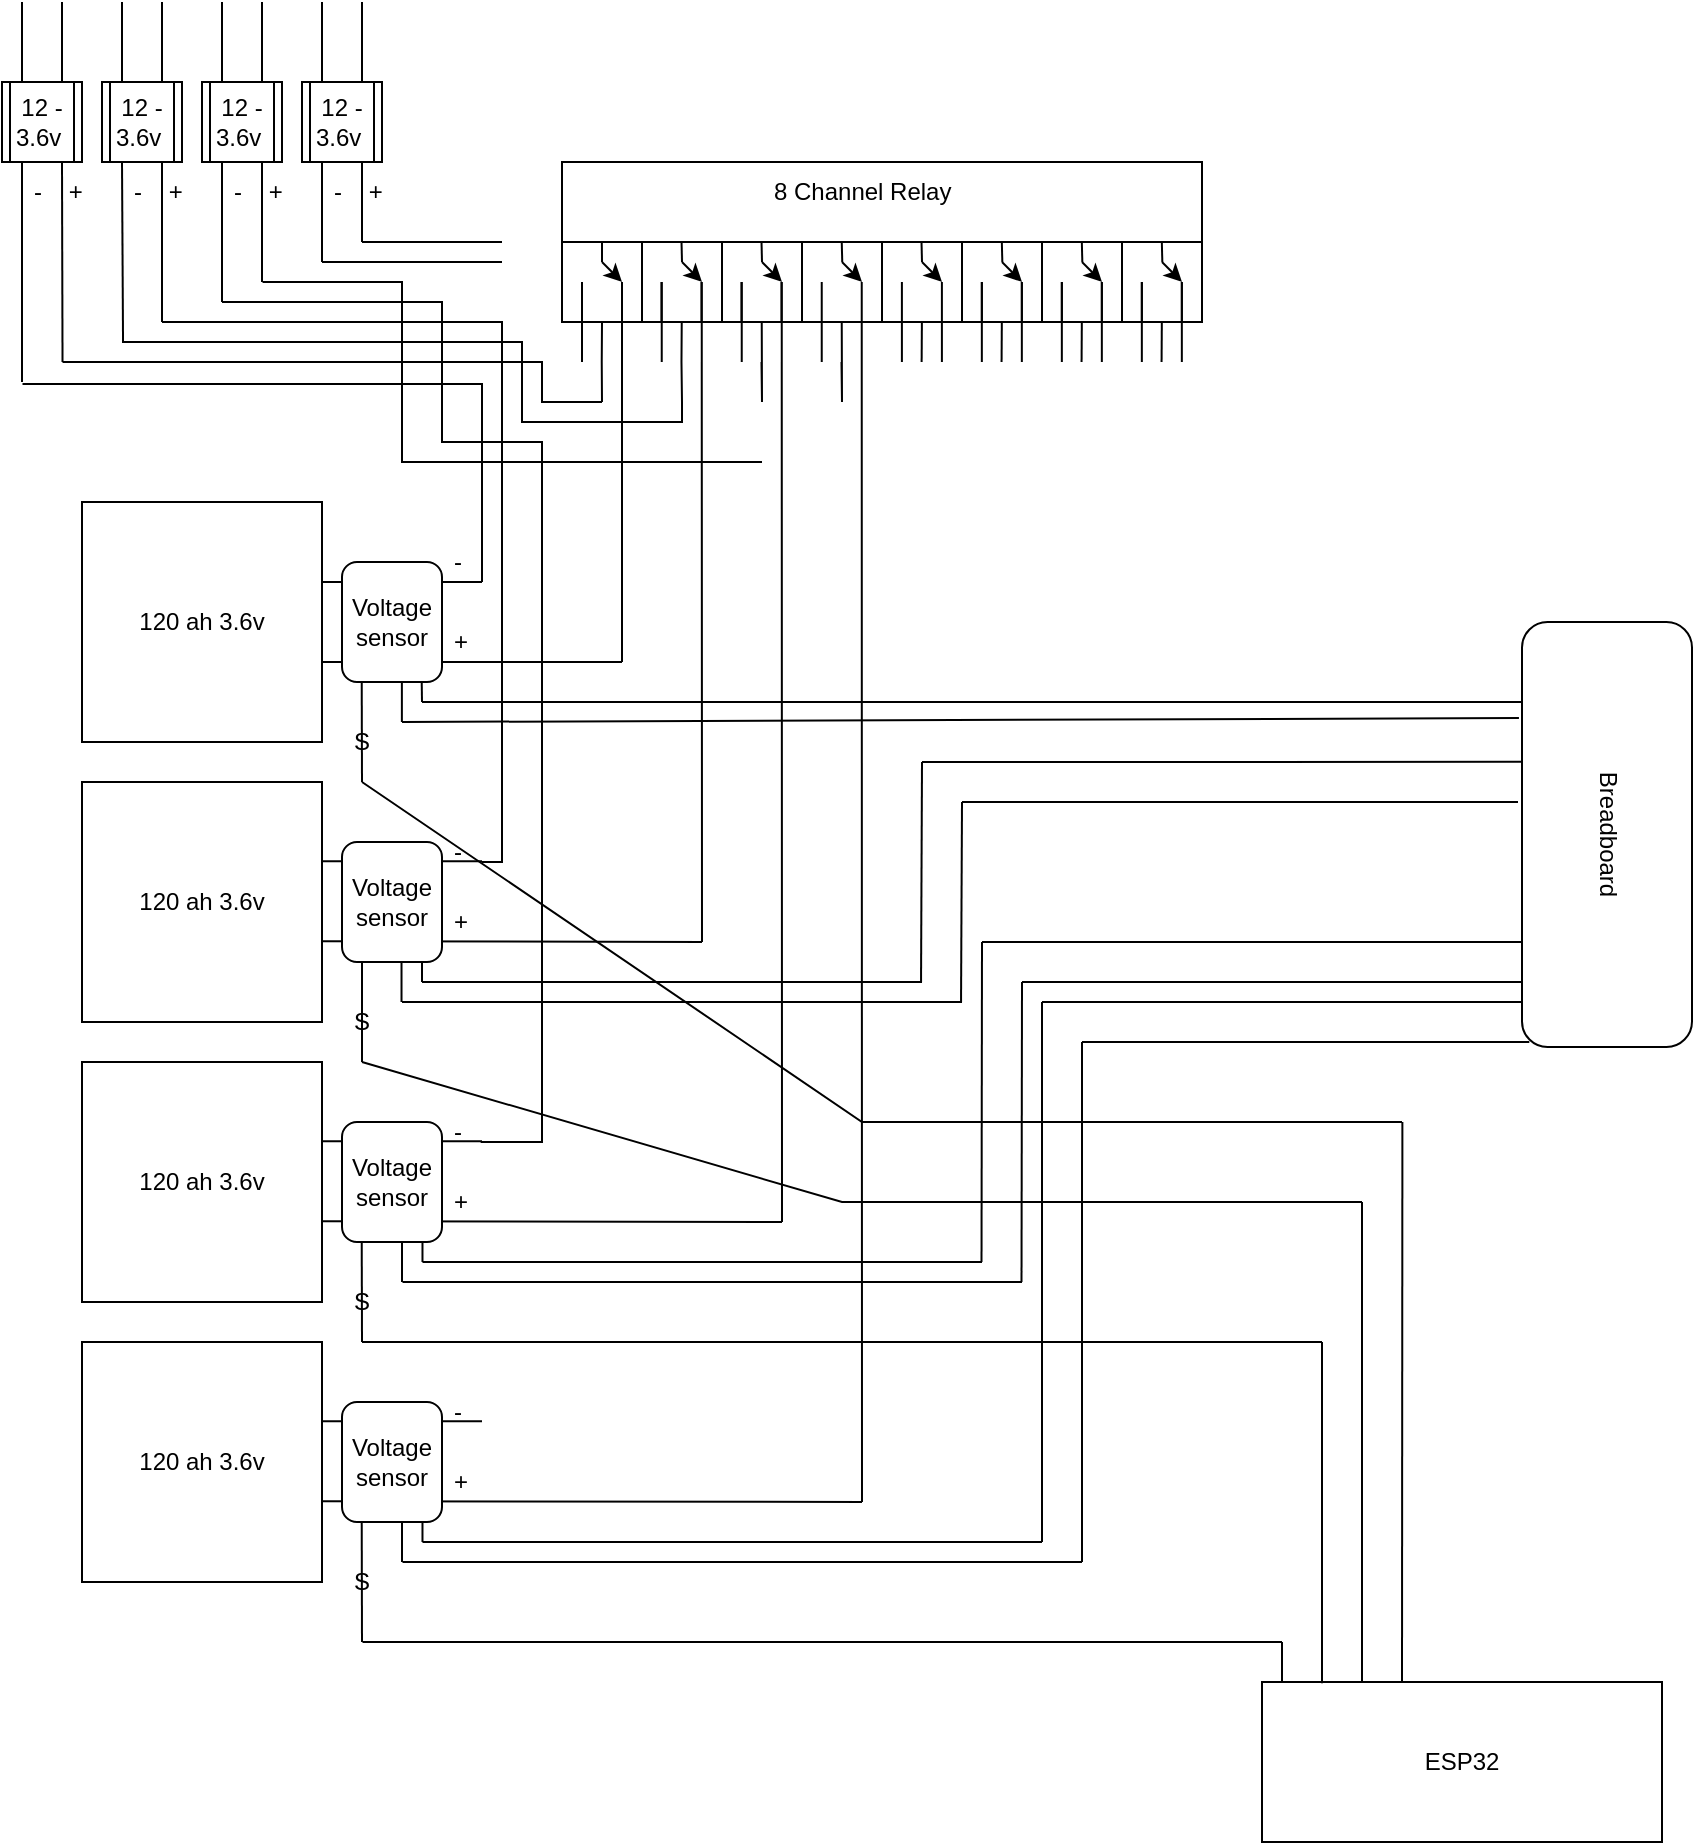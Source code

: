 <mxfile version="26.2.12">
  <diagram name="Page-1" id="0UagPBm0AB_Oe1wprv94">
    <mxGraphModel dx="794" dy="421" grid="1" gridSize="10" guides="1" tooltips="1" connect="1" arrows="1" fold="1" page="1" pageScale="1" pageWidth="850" pageHeight="1100" math="0" shadow="0">
      <root>
        <mxCell id="0" />
        <mxCell id="1" parent="0" />
        <mxCell id="fYMTjXbIgP_A3_QSXZH9-1" value="120 ah 3.6v" style="whiteSpace=wrap;html=1;aspect=fixed;" parent="1" vertex="1">
          <mxGeometry x="40" y="250" width="120" height="120" as="geometry" />
        </mxCell>
        <mxCell id="fYMTjXbIgP_A3_QSXZH9-2" value="120 ah 3.6v" style="whiteSpace=wrap;html=1;aspect=fixed;" parent="1" vertex="1">
          <mxGeometry x="40" y="390" width="120" height="120" as="geometry" />
        </mxCell>
        <mxCell id="fYMTjXbIgP_A3_QSXZH9-3" value="120 ah 3.6v" style="whiteSpace=wrap;html=1;aspect=fixed;" parent="1" vertex="1">
          <mxGeometry x="40" y="530" width="120" height="120" as="geometry" />
        </mxCell>
        <mxCell id="fYMTjXbIgP_A3_QSXZH9-4" value="120 ah 3.6v" style="whiteSpace=wrap;html=1;aspect=fixed;" parent="1" vertex="1">
          <mxGeometry x="40" y="670" width="120" height="120" as="geometry" />
        </mxCell>
        <mxCell id="fYMTjXbIgP_A3_QSXZH9-5" value="" style="endArrow=none;html=1;rounded=0;exitX=1;exitY=0.25;exitDx=0;exitDy=0;" parent="1" edge="1">
          <mxGeometry width="50" height="50" relative="1" as="geometry">
            <mxPoint x="160" y="290.0" as="sourcePoint" />
            <mxPoint x="240" y="290" as="targetPoint" />
          </mxGeometry>
        </mxCell>
        <mxCell id="fYMTjXbIgP_A3_QSXZH9-6" value="" style="endArrow=none;html=1;rounded=0;exitX=1;exitY=0.25;exitDx=0;exitDy=0;" parent="1" edge="1">
          <mxGeometry width="50" height="50" relative="1" as="geometry">
            <mxPoint x="160" y="330" as="sourcePoint" />
            <mxPoint x="310" y="330" as="targetPoint" />
          </mxGeometry>
        </mxCell>
        <mxCell id="fYMTjXbIgP_A3_QSXZH9-7" value="" style="endArrow=none;html=1;rounded=0;exitX=1;exitY=0.25;exitDx=0;exitDy=0;" parent="1" edge="1">
          <mxGeometry width="50" height="50" relative="1" as="geometry">
            <mxPoint x="160" y="429.58" as="sourcePoint" />
            <mxPoint x="240" y="429.58" as="targetPoint" />
          </mxGeometry>
        </mxCell>
        <mxCell id="fYMTjXbIgP_A3_QSXZH9-8" value="" style="endArrow=none;html=1;rounded=0;exitX=1;exitY=0.25;exitDx=0;exitDy=0;" parent="1" edge="1">
          <mxGeometry width="50" height="50" relative="1" as="geometry">
            <mxPoint x="160" y="469.58" as="sourcePoint" />
            <mxPoint x="350" y="470" as="targetPoint" />
          </mxGeometry>
        </mxCell>
        <mxCell id="fYMTjXbIgP_A3_QSXZH9-9" value="" style="endArrow=none;html=1;rounded=0;exitX=1;exitY=0.25;exitDx=0;exitDy=0;" parent="1" edge="1">
          <mxGeometry width="50" height="50" relative="1" as="geometry">
            <mxPoint x="160" y="569.58" as="sourcePoint" />
            <mxPoint x="240" y="569.58" as="targetPoint" />
          </mxGeometry>
        </mxCell>
        <mxCell id="fYMTjXbIgP_A3_QSXZH9-10" value="" style="endArrow=none;html=1;rounded=0;exitX=1;exitY=0.25;exitDx=0;exitDy=0;" parent="1" edge="1">
          <mxGeometry width="50" height="50" relative="1" as="geometry">
            <mxPoint x="160" y="609.58" as="sourcePoint" />
            <mxPoint x="390" y="610" as="targetPoint" />
          </mxGeometry>
        </mxCell>
        <mxCell id="fYMTjXbIgP_A3_QSXZH9-11" value="" style="endArrow=none;html=1;rounded=0;exitX=1;exitY=0.25;exitDx=0;exitDy=0;" parent="1" edge="1">
          <mxGeometry width="50" height="50" relative="1" as="geometry">
            <mxPoint x="160" y="709.58" as="sourcePoint" />
            <mxPoint x="240" y="709.58" as="targetPoint" />
          </mxGeometry>
        </mxCell>
        <mxCell id="fYMTjXbIgP_A3_QSXZH9-12" value="" style="endArrow=none;html=1;rounded=0;exitX=1;exitY=0.25;exitDx=0;exitDy=0;" parent="1" edge="1">
          <mxGeometry width="50" height="50" relative="1" as="geometry">
            <mxPoint x="160" y="749.58" as="sourcePoint" />
            <mxPoint x="430" y="750" as="targetPoint" />
          </mxGeometry>
        </mxCell>
        <mxCell id="fYMTjXbIgP_A3_QSXZH9-14" value="Voltage sensor" style="rounded=1;whiteSpace=wrap;html=1;" parent="1" vertex="1">
          <mxGeometry x="170" y="280" width="50" height="60" as="geometry" />
        </mxCell>
        <mxCell id="fYMTjXbIgP_A3_QSXZH9-15" value="Voltage sensor" style="rounded=1;whiteSpace=wrap;html=1;" parent="1" vertex="1">
          <mxGeometry x="170" y="420" width="50" height="60" as="geometry" />
        </mxCell>
        <mxCell id="fYMTjXbIgP_A3_QSXZH9-16" value="Voltage sensor" style="rounded=1;whiteSpace=wrap;html=1;" parent="1" vertex="1">
          <mxGeometry x="170" y="560" width="50" height="60" as="geometry" />
        </mxCell>
        <mxCell id="fYMTjXbIgP_A3_QSXZH9-17" value="Voltage sensor" style="rounded=1;whiteSpace=wrap;html=1;" parent="1" vertex="1">
          <mxGeometry x="170" y="700" width="50" height="60" as="geometry" />
        </mxCell>
        <mxCell id="fYMTjXbIgP_A3_QSXZH9-18" value="" style="rounded=0;whiteSpace=wrap;html=1;" parent="1" vertex="1">
          <mxGeometry x="280" y="80" width="320" height="80" as="geometry" />
        </mxCell>
        <mxCell id="fYMTjXbIgP_A3_QSXZH9-19" value="" style="whiteSpace=wrap;html=1;aspect=fixed;" parent="1" vertex="1">
          <mxGeometry x="280" y="120" width="40" height="40" as="geometry" />
        </mxCell>
        <mxCell id="fYMTjXbIgP_A3_QSXZH9-20" value="" style="whiteSpace=wrap;html=1;aspect=fixed;" parent="1" vertex="1">
          <mxGeometry x="320" y="120" width="40" height="40" as="geometry" />
        </mxCell>
        <mxCell id="fYMTjXbIgP_A3_QSXZH9-21" value="" style="whiteSpace=wrap;html=1;aspect=fixed;" parent="1" vertex="1">
          <mxGeometry x="360" y="120" width="40" height="40" as="geometry" />
        </mxCell>
        <mxCell id="fYMTjXbIgP_A3_QSXZH9-22" value="" style="whiteSpace=wrap;html=1;aspect=fixed;" parent="1" vertex="1">
          <mxGeometry x="400" y="120" width="40" height="40" as="geometry" />
        </mxCell>
        <mxCell id="fYMTjXbIgP_A3_QSXZH9-24" value="" style="whiteSpace=wrap;html=1;aspect=fixed;" parent="1" vertex="1">
          <mxGeometry x="440" y="120" width="40" height="40" as="geometry" />
        </mxCell>
        <mxCell id="fYMTjXbIgP_A3_QSXZH9-25" value="" style="whiteSpace=wrap;html=1;aspect=fixed;" parent="1" vertex="1">
          <mxGeometry x="480" y="120" width="40" height="40" as="geometry" />
        </mxCell>
        <mxCell id="fYMTjXbIgP_A3_QSXZH9-26" value="" style="whiteSpace=wrap;html=1;aspect=fixed;" parent="1" vertex="1">
          <mxGeometry x="520" y="120" width="40" height="40" as="geometry" />
        </mxCell>
        <mxCell id="fYMTjXbIgP_A3_QSXZH9-27" value="" style="whiteSpace=wrap;html=1;aspect=fixed;" parent="1" vertex="1">
          <mxGeometry x="560" y="120" width="40" height="40" as="geometry" />
        </mxCell>
        <mxCell id="fYMTjXbIgP_A3_QSXZH9-29" value="" style="endArrow=none;html=1;rounded=0;exitX=0.5;exitY=0;exitDx=0;exitDy=0;" parent="1" source="fYMTjXbIgP_A3_QSXZH9-19" edge="1">
          <mxGeometry width="50" height="50" relative="1" as="geometry">
            <mxPoint x="410" y="220" as="sourcePoint" />
            <mxPoint x="300" y="130" as="targetPoint" />
          </mxGeometry>
        </mxCell>
        <mxCell id="fYMTjXbIgP_A3_QSXZH9-30" value="" style="endArrow=none;html=1;rounded=0;exitX=0.75;exitY=1;exitDx=0;exitDy=0;" parent="1" edge="1">
          <mxGeometry width="50" height="50" relative="1" as="geometry">
            <mxPoint x="310" y="140" as="sourcePoint" />
            <mxPoint x="310" y="180" as="targetPoint" />
            <Array as="points">
              <mxPoint x="310" y="330" />
            </Array>
          </mxGeometry>
        </mxCell>
        <mxCell id="fYMTjXbIgP_A3_QSXZH9-31" value="" style="endArrow=none;html=1;rounded=0;exitX=0.25;exitY=1;exitDx=0;exitDy=0;" parent="1" edge="1">
          <mxGeometry width="50" height="50" relative="1" as="geometry">
            <mxPoint x="290" y="140" as="sourcePoint" />
            <mxPoint x="290" y="170" as="targetPoint" />
            <Array as="points">
              <mxPoint x="290" y="170" />
              <mxPoint x="290" y="180" />
            </Array>
          </mxGeometry>
        </mxCell>
        <mxCell id="fYMTjXbIgP_A3_QSXZH9-42" value="" style="endArrow=none;html=1;rounded=0;exitX=0.5;exitY=0;exitDx=0;exitDy=0;" parent="1" edge="1">
          <mxGeometry width="50" height="50" relative="1" as="geometry">
            <mxPoint x="339.76" y="120" as="sourcePoint" />
            <mxPoint x="340" y="130" as="targetPoint" />
          </mxGeometry>
        </mxCell>
        <mxCell id="fYMTjXbIgP_A3_QSXZH9-43" value="" style="endArrow=none;html=1;rounded=0;exitX=0.5;exitY=0;exitDx=0;exitDy=0;" parent="1" edge="1">
          <mxGeometry width="50" height="50" relative="1" as="geometry">
            <mxPoint x="349.76" y="140" as="sourcePoint" />
            <mxPoint x="349.76" y="160" as="targetPoint" />
            <Array as="points">
              <mxPoint x="349.76" y="160" />
            </Array>
          </mxGeometry>
        </mxCell>
        <mxCell id="fYMTjXbIgP_A3_QSXZH9-44" value="" style="endArrow=none;html=1;rounded=0;exitX=0.5;exitY=0;exitDx=0;exitDy=0;" parent="1" edge="1">
          <mxGeometry width="50" height="50" relative="1" as="geometry">
            <mxPoint x="329.76" y="140" as="sourcePoint" />
            <mxPoint x="329.76" y="160" as="targetPoint" />
            <Array as="points">
              <mxPoint x="329.76" y="160" />
            </Array>
          </mxGeometry>
        </mxCell>
        <mxCell id="fYMTjXbIgP_A3_QSXZH9-45" value="" style="endArrow=none;html=1;rounded=0;exitX=0.5;exitY=0;exitDx=0;exitDy=0;" parent="1" edge="1">
          <mxGeometry width="50" height="50" relative="1" as="geometry">
            <mxPoint x="379.76" y="120" as="sourcePoint" />
            <mxPoint x="380" y="130" as="targetPoint" />
          </mxGeometry>
        </mxCell>
        <mxCell id="fYMTjXbIgP_A3_QSXZH9-46" value="" style="endArrow=none;html=1;rounded=0;exitX=0.5;exitY=0;exitDx=0;exitDy=0;" parent="1" edge="1">
          <mxGeometry width="50" height="50" relative="1" as="geometry">
            <mxPoint x="389.76" y="140" as="sourcePoint" />
            <mxPoint x="389.76" y="160" as="targetPoint" />
            <Array as="points">
              <mxPoint x="389.76" y="160" />
            </Array>
          </mxGeometry>
        </mxCell>
        <mxCell id="fYMTjXbIgP_A3_QSXZH9-47" value="" style="endArrow=none;html=1;rounded=0;exitX=0.5;exitY=0;exitDx=0;exitDy=0;" parent="1" edge="1">
          <mxGeometry width="50" height="50" relative="1" as="geometry">
            <mxPoint x="369.76" y="140" as="sourcePoint" />
            <mxPoint x="369.76" y="160" as="targetPoint" />
            <Array as="points">
              <mxPoint x="369.76" y="160" />
            </Array>
          </mxGeometry>
        </mxCell>
        <mxCell id="fYMTjXbIgP_A3_QSXZH9-48" value="" style="endArrow=none;html=1;rounded=0;exitX=0.5;exitY=0;exitDx=0;exitDy=0;" parent="1" edge="1">
          <mxGeometry width="50" height="50" relative="1" as="geometry">
            <mxPoint x="419.88" y="120" as="sourcePoint" />
            <mxPoint x="420.12" y="130" as="targetPoint" />
          </mxGeometry>
        </mxCell>
        <mxCell id="fYMTjXbIgP_A3_QSXZH9-51" value="" style="endArrow=none;html=1;rounded=0;exitX=0.5;exitY=0;exitDx=0;exitDy=0;" parent="1" edge="1">
          <mxGeometry width="50" height="50" relative="1" as="geometry">
            <mxPoint x="459.76" y="120" as="sourcePoint" />
            <mxPoint x="460" y="130" as="targetPoint" />
          </mxGeometry>
        </mxCell>
        <mxCell id="fYMTjXbIgP_A3_QSXZH9-54" value="" style="endArrow=none;html=1;rounded=0;exitX=0.5;exitY=0;exitDx=0;exitDy=0;" parent="1" edge="1">
          <mxGeometry width="50" height="50" relative="1" as="geometry">
            <mxPoint x="499.92" y="120" as="sourcePoint" />
            <mxPoint x="500.16" y="130" as="targetPoint" />
          </mxGeometry>
        </mxCell>
        <mxCell id="fYMTjXbIgP_A3_QSXZH9-55" value="" style="endArrow=none;html=1;rounded=0;exitX=0.5;exitY=0;exitDx=0;exitDy=0;" parent="1" edge="1">
          <mxGeometry width="50" height="50" relative="1" as="geometry">
            <mxPoint x="509.92" y="140" as="sourcePoint" />
            <mxPoint x="509.92" y="160" as="targetPoint" />
            <Array as="points">
              <mxPoint x="509.92" y="160" />
            </Array>
          </mxGeometry>
        </mxCell>
        <mxCell id="fYMTjXbIgP_A3_QSXZH9-56" value="" style="endArrow=none;html=1;rounded=0;exitX=0.5;exitY=0;exitDx=0;exitDy=0;" parent="1" edge="1">
          <mxGeometry width="50" height="50" relative="1" as="geometry">
            <mxPoint x="489.92" y="140" as="sourcePoint" />
            <mxPoint x="489.92" y="160" as="targetPoint" />
            <Array as="points">
              <mxPoint x="489.92" y="160" />
            </Array>
          </mxGeometry>
        </mxCell>
        <mxCell id="fYMTjXbIgP_A3_QSXZH9-57" value="" style="endArrow=none;html=1;rounded=0;exitX=0.5;exitY=0;exitDx=0;exitDy=0;" parent="1" edge="1">
          <mxGeometry width="50" height="50" relative="1" as="geometry">
            <mxPoint x="539.92" y="120" as="sourcePoint" />
            <mxPoint x="540.16" y="130" as="targetPoint" />
          </mxGeometry>
        </mxCell>
        <mxCell id="fYMTjXbIgP_A3_QSXZH9-58" value="" style="endArrow=none;html=1;rounded=0;exitX=0.5;exitY=0;exitDx=0;exitDy=0;" parent="1" edge="1">
          <mxGeometry width="50" height="50" relative="1" as="geometry">
            <mxPoint x="549.92" y="140" as="sourcePoint" />
            <mxPoint x="549.92" y="160" as="targetPoint" />
            <Array as="points">
              <mxPoint x="549.92" y="160" />
            </Array>
          </mxGeometry>
        </mxCell>
        <mxCell id="fYMTjXbIgP_A3_QSXZH9-59" value="" style="endArrow=none;html=1;rounded=0;exitX=0.5;exitY=0;exitDx=0;exitDy=0;" parent="1" edge="1">
          <mxGeometry width="50" height="50" relative="1" as="geometry">
            <mxPoint x="529.92" y="140" as="sourcePoint" />
            <mxPoint x="529.92" y="160" as="targetPoint" />
            <Array as="points">
              <mxPoint x="529.92" y="160" />
            </Array>
          </mxGeometry>
        </mxCell>
        <mxCell id="fYMTjXbIgP_A3_QSXZH9-60" value="" style="endArrow=none;html=1;rounded=0;exitX=0.5;exitY=0;exitDx=0;exitDy=0;" parent="1" edge="1">
          <mxGeometry width="50" height="50" relative="1" as="geometry">
            <mxPoint x="579.92" y="120" as="sourcePoint" />
            <mxPoint x="580.16" y="130" as="targetPoint" />
          </mxGeometry>
        </mxCell>
        <mxCell id="fYMTjXbIgP_A3_QSXZH9-61" value="" style="endArrow=none;html=1;rounded=0;exitX=0.5;exitY=0;exitDx=0;exitDy=0;" parent="1" edge="1">
          <mxGeometry width="50" height="50" relative="1" as="geometry">
            <mxPoint x="589.92" y="140" as="sourcePoint" />
            <mxPoint x="589.92" y="160" as="targetPoint" />
            <Array as="points">
              <mxPoint x="589.92" y="160" />
            </Array>
          </mxGeometry>
        </mxCell>
        <mxCell id="fYMTjXbIgP_A3_QSXZH9-62" value="" style="endArrow=none;html=1;rounded=0;exitX=0.5;exitY=0;exitDx=0;exitDy=0;" parent="1" edge="1">
          <mxGeometry width="50" height="50" relative="1" as="geometry">
            <mxPoint x="569.92" y="140" as="sourcePoint" />
            <mxPoint x="569.92" y="160" as="targetPoint" />
            <Array as="points">
              <mxPoint x="569.92" y="160" />
            </Array>
          </mxGeometry>
        </mxCell>
        <mxCell id="fYMTjXbIgP_A3_QSXZH9-69" value="8 Channel Relay" style="text;strokeColor=none;fillColor=none;align=left;verticalAlign=middle;spacingLeft=4;spacingRight=4;overflow=hidden;points=[[0,0.5],[1,0.5]];portConstraint=eastwest;rotatable=0;whiteSpace=wrap;html=1;" parent="1" vertex="1">
          <mxGeometry x="380" y="80" width="110" height="30" as="geometry" />
        </mxCell>
        <mxCell id="fYMTjXbIgP_A3_QSXZH9-71" value="" style="endArrow=classic;html=1;rounded=0;" parent="1" edge="1">
          <mxGeometry width="50" height="50" relative="1" as="geometry">
            <mxPoint x="300" y="130" as="sourcePoint" />
            <mxPoint x="310" y="140" as="targetPoint" />
          </mxGeometry>
        </mxCell>
        <mxCell id="fYMTjXbIgP_A3_QSXZH9-72" value="" style="endArrow=classic;html=1;rounded=0;" parent="1" edge="1">
          <mxGeometry width="50" height="50" relative="1" as="geometry">
            <mxPoint x="340" y="130" as="sourcePoint" />
            <mxPoint x="350" y="140" as="targetPoint" />
          </mxGeometry>
        </mxCell>
        <mxCell id="fYMTjXbIgP_A3_QSXZH9-73" value="" style="endArrow=classic;html=1;rounded=0;" parent="1" edge="1">
          <mxGeometry width="50" height="50" relative="1" as="geometry">
            <mxPoint x="380" y="130" as="sourcePoint" />
            <mxPoint x="390" y="140" as="targetPoint" />
          </mxGeometry>
        </mxCell>
        <mxCell id="fYMTjXbIgP_A3_QSXZH9-74" value="" style="endArrow=classic;html=1;rounded=0;" parent="1" edge="1">
          <mxGeometry width="50" height="50" relative="1" as="geometry">
            <mxPoint x="420" y="130" as="sourcePoint" />
            <mxPoint x="430" y="140" as="targetPoint" />
          </mxGeometry>
        </mxCell>
        <mxCell id="fYMTjXbIgP_A3_QSXZH9-75" value="" style="endArrow=classic;html=1;rounded=0;" parent="1" edge="1">
          <mxGeometry width="50" height="50" relative="1" as="geometry">
            <mxPoint x="460" y="130" as="sourcePoint" />
            <mxPoint x="470" y="140" as="targetPoint" />
          </mxGeometry>
        </mxCell>
        <mxCell id="fYMTjXbIgP_A3_QSXZH9-76" value="" style="endArrow=classic;html=1;rounded=0;" parent="1" edge="1">
          <mxGeometry width="50" height="50" relative="1" as="geometry">
            <mxPoint x="500" y="130" as="sourcePoint" />
            <mxPoint x="510" y="140" as="targetPoint" />
          </mxGeometry>
        </mxCell>
        <mxCell id="fYMTjXbIgP_A3_QSXZH9-77" value="" style="endArrow=classic;html=1;rounded=0;" parent="1" edge="1">
          <mxGeometry width="50" height="50" relative="1" as="geometry">
            <mxPoint x="540" y="130" as="sourcePoint" />
            <mxPoint x="550" y="140" as="targetPoint" />
          </mxGeometry>
        </mxCell>
        <mxCell id="fYMTjXbIgP_A3_QSXZH9-78" value="" style="endArrow=classic;html=1;rounded=0;" parent="1" edge="1">
          <mxGeometry width="50" height="50" relative="1" as="geometry">
            <mxPoint x="580" y="130" as="sourcePoint" />
            <mxPoint x="590" y="140" as="targetPoint" />
          </mxGeometry>
        </mxCell>
        <mxCell id="fYMTjXbIgP_A3_QSXZH9-81" value="ESP32" style="rounded=0;whiteSpace=wrap;html=1;" parent="1" vertex="1">
          <mxGeometry x="630" y="840" width="200" height="80" as="geometry" />
        </mxCell>
        <mxCell id="fYMTjXbIgP_A3_QSXZH9-88" value="" style="endArrow=none;html=1;rounded=0;exitX=0.2;exitY=1;exitDx=0;exitDy=0;exitPerimeter=0;" parent="1" source="fYMTjXbIgP_A3_QSXZH9-15" edge="1">
          <mxGeometry width="50" height="50" relative="1" as="geometry">
            <mxPoint x="160" y="500.0" as="sourcePoint" />
            <mxPoint x="180" y="530" as="targetPoint" />
          </mxGeometry>
        </mxCell>
        <mxCell id="fYMTjXbIgP_A3_QSXZH9-89" value="" style="endArrow=none;html=1;rounded=0;exitX=0.2;exitY=1;exitDx=0;exitDy=0;exitPerimeter=0;" parent="1" edge="1">
          <mxGeometry width="50" height="50" relative="1" as="geometry">
            <mxPoint x="199.76" y="480" as="sourcePoint" />
            <mxPoint x="199.76" y="500" as="targetPoint" />
          </mxGeometry>
        </mxCell>
        <mxCell id="fYMTjXbIgP_A3_QSXZH9-90" value="" style="endArrow=none;html=1;rounded=0;" parent="1" edge="1">
          <mxGeometry width="50" height="50" relative="1" as="geometry">
            <mxPoint x="210" y="480" as="sourcePoint" />
            <mxPoint x="210" y="490" as="targetPoint" />
          </mxGeometry>
        </mxCell>
        <mxCell id="fYMTjXbIgP_A3_QSXZH9-91" value="" style="endArrow=none;html=1;rounded=0;exitX=0.2;exitY=1;exitDx=0;exitDy=0;exitPerimeter=0;" parent="1" edge="1">
          <mxGeometry width="50" height="50" relative="1" as="geometry">
            <mxPoint x="179.86" y="340" as="sourcePoint" />
            <mxPoint x="180" y="390" as="targetPoint" />
          </mxGeometry>
        </mxCell>
        <mxCell id="fYMTjXbIgP_A3_QSXZH9-92" value="" style="endArrow=none;html=1;rounded=0;exitX=0.2;exitY=1;exitDx=0;exitDy=0;exitPerimeter=0;" parent="1" edge="1">
          <mxGeometry width="50" height="50" relative="1" as="geometry">
            <mxPoint x="199.94" y="340" as="sourcePoint" />
            <mxPoint x="199.94" y="360" as="targetPoint" />
          </mxGeometry>
        </mxCell>
        <mxCell id="fYMTjXbIgP_A3_QSXZH9-93" value="" style="endArrow=none;html=1;rounded=0;" parent="1" edge="1">
          <mxGeometry width="50" height="50" relative="1" as="geometry">
            <mxPoint x="209.86" y="340" as="sourcePoint" />
            <mxPoint x="210" y="350" as="targetPoint" />
          </mxGeometry>
        </mxCell>
        <mxCell id="fYMTjXbIgP_A3_QSXZH9-94" value="" style="endArrow=none;html=1;rounded=0;exitX=0.2;exitY=1;exitDx=0;exitDy=0;exitPerimeter=0;" parent="1" edge="1">
          <mxGeometry width="50" height="50" relative="1" as="geometry">
            <mxPoint x="179.86" y="620" as="sourcePoint" />
            <mxPoint x="180" y="670" as="targetPoint" />
          </mxGeometry>
        </mxCell>
        <mxCell id="fYMTjXbIgP_A3_QSXZH9-97" value="" style="endArrow=none;html=1;rounded=0;exitX=0.2;exitY=1;exitDx=0;exitDy=0;exitPerimeter=0;" parent="1" edge="1">
          <mxGeometry width="50" height="50" relative="1" as="geometry">
            <mxPoint x="179.86" y="760" as="sourcePoint" />
            <mxPoint x="180" y="820" as="targetPoint" />
          </mxGeometry>
        </mxCell>
        <mxCell id="fYMTjXbIgP_A3_QSXZH9-100" value="S&amp;nbsp; &amp;nbsp;&amp;nbsp;" style="text;strokeColor=none;fillColor=none;align=left;verticalAlign=middle;spacingLeft=4;spacingRight=4;overflow=hidden;points=[[0,0.5],[1,0.5]];portConstraint=eastwest;rotatable=0;whiteSpace=wrap;html=1;" parent="1" vertex="1">
          <mxGeometry x="170" y="640" width="60" height="20" as="geometry" />
        </mxCell>
        <mxCell id="fYMTjXbIgP_A3_QSXZH9-101" value="S&amp;nbsp; &amp;nbsp;" style="text;strokeColor=none;fillColor=none;align=left;verticalAlign=middle;spacingLeft=4;spacingRight=4;overflow=hidden;points=[[0,0.5],[1,0.5]];portConstraint=eastwest;rotatable=0;whiteSpace=wrap;html=1;" parent="1" vertex="1">
          <mxGeometry x="170" y="500" width="60" height="20" as="geometry" />
        </mxCell>
        <mxCell id="fYMTjXbIgP_A3_QSXZH9-102" value="S&amp;nbsp; &amp;nbsp; &amp;nbsp; &amp;nbsp;&amp;nbsp;" style="text;strokeColor=none;fillColor=none;align=left;verticalAlign=middle;spacingLeft=4;spacingRight=4;overflow=hidden;points=[[0,0.5],[1,0.5]];portConstraint=eastwest;rotatable=0;whiteSpace=wrap;html=1;" parent="1" vertex="1">
          <mxGeometry x="170" y="360" width="60" height="20" as="geometry" />
        </mxCell>
        <mxCell id="fYMTjXbIgP_A3_QSXZH9-103" value="S&amp;nbsp; &amp;nbsp;&amp;nbsp;" style="text;strokeColor=none;fillColor=none;align=left;verticalAlign=middle;spacingLeft=4;spacingRight=4;overflow=hidden;points=[[0,0.5],[1,0.5]];portConstraint=eastwest;rotatable=0;whiteSpace=wrap;html=1;" parent="1" vertex="1">
          <mxGeometry x="170" y="780" width="60" height="20" as="geometry" />
        </mxCell>
        <mxCell id="fYMTjXbIgP_A3_QSXZH9-104" value="" style="endArrow=none;html=1;rounded=0;" parent="1" edge="1">
          <mxGeometry width="50" height="50" relative="1" as="geometry">
            <mxPoint x="300" y="160" as="sourcePoint" />
            <mxPoint x="299.87" y="180" as="targetPoint" />
            <Array as="points">
              <mxPoint x="299.87" y="180" />
              <mxPoint x="300" y="200" />
            </Array>
          </mxGeometry>
        </mxCell>
        <mxCell id="fYMTjXbIgP_A3_QSXZH9-106" value="" style="endArrow=none;html=1;rounded=0;exitX=0.75;exitY=1;exitDx=0;exitDy=0;" parent="1" edge="1">
          <mxGeometry width="50" height="50" relative="1" as="geometry">
            <mxPoint x="349.87" y="140" as="sourcePoint" />
            <mxPoint x="349.87" y="180" as="targetPoint" />
            <Array as="points">
              <mxPoint x="350" y="470" />
            </Array>
          </mxGeometry>
        </mxCell>
        <mxCell id="fYMTjXbIgP_A3_QSXZH9-107" value="" style="endArrow=none;html=1;rounded=0;exitX=0.25;exitY=1;exitDx=0;exitDy=0;" parent="1" edge="1">
          <mxGeometry width="50" height="50" relative="1" as="geometry">
            <mxPoint x="329.87" y="140" as="sourcePoint" />
            <mxPoint x="329.87" y="170" as="targetPoint" />
            <Array as="points">
              <mxPoint x="329.87" y="170" />
              <mxPoint x="329.87" y="180" />
            </Array>
          </mxGeometry>
        </mxCell>
        <mxCell id="fYMTjXbIgP_A3_QSXZH9-108" value="" style="endArrow=none;html=1;rounded=0;" parent="1" edge="1">
          <mxGeometry width="50" height="50" relative="1" as="geometry">
            <mxPoint x="339.87" y="160" as="sourcePoint" />
            <mxPoint x="339.74" y="180" as="targetPoint" />
            <Array as="points">
              <mxPoint x="339.74" y="180" />
              <mxPoint x="340" y="200" />
            </Array>
          </mxGeometry>
        </mxCell>
        <mxCell id="fYMTjXbIgP_A3_QSXZH9-109" value="" style="endArrow=none;html=1;rounded=0;exitX=0.75;exitY=1;exitDx=0;exitDy=0;" parent="1" edge="1">
          <mxGeometry width="50" height="50" relative="1" as="geometry">
            <mxPoint x="389.87" y="140" as="sourcePoint" />
            <mxPoint x="389.87" y="180" as="targetPoint" />
            <Array as="points">
              <mxPoint x="390" y="610" />
            </Array>
          </mxGeometry>
        </mxCell>
        <mxCell id="fYMTjXbIgP_A3_QSXZH9-110" value="" style="endArrow=none;html=1;rounded=0;exitX=0.25;exitY=1;exitDx=0;exitDy=0;" parent="1" edge="1">
          <mxGeometry width="50" height="50" relative="1" as="geometry">
            <mxPoint x="369.87" y="140" as="sourcePoint" />
            <mxPoint x="369.87" y="170" as="targetPoint" />
            <Array as="points">
              <mxPoint x="369.87" y="170" />
              <mxPoint x="369.87" y="180" />
            </Array>
          </mxGeometry>
        </mxCell>
        <mxCell id="fYMTjXbIgP_A3_QSXZH9-111" value="" style="endArrow=none;html=1;rounded=0;" parent="1" edge="1">
          <mxGeometry width="50" height="50" relative="1" as="geometry">
            <mxPoint x="379.87" y="160" as="sourcePoint" />
            <mxPoint x="379.74" y="180" as="targetPoint" />
            <Array as="points">
              <mxPoint x="380" y="200" />
            </Array>
          </mxGeometry>
        </mxCell>
        <mxCell id="fYMTjXbIgP_A3_QSXZH9-112" value="" style="endArrow=none;html=1;rounded=0;exitX=0.75;exitY=1;exitDx=0;exitDy=0;" parent="1" edge="1">
          <mxGeometry width="50" height="50" relative="1" as="geometry">
            <mxPoint x="429.87" y="140" as="sourcePoint" />
            <mxPoint x="429.87" y="180" as="targetPoint" />
            <Array as="points">
              <mxPoint x="429.87" y="180" />
              <mxPoint x="430" y="750" />
            </Array>
          </mxGeometry>
        </mxCell>
        <mxCell id="fYMTjXbIgP_A3_QSXZH9-113" value="" style="endArrow=none;html=1;rounded=0;exitX=0.25;exitY=1;exitDx=0;exitDy=0;" parent="1" edge="1">
          <mxGeometry width="50" height="50" relative="1" as="geometry">
            <mxPoint x="409.87" y="140" as="sourcePoint" />
            <mxPoint x="409.87" y="170" as="targetPoint" />
            <Array as="points">
              <mxPoint x="409.87" y="170" />
              <mxPoint x="409.87" y="180" />
            </Array>
          </mxGeometry>
        </mxCell>
        <mxCell id="fYMTjXbIgP_A3_QSXZH9-114" value="" style="endArrow=none;html=1;rounded=0;" parent="1" edge="1">
          <mxGeometry width="50" height="50" relative="1" as="geometry">
            <mxPoint x="419.87" y="160" as="sourcePoint" />
            <mxPoint x="419.74" y="180" as="targetPoint" />
            <Array as="points">
              <mxPoint x="420" y="200" />
            </Array>
          </mxGeometry>
        </mxCell>
        <mxCell id="fYMTjXbIgP_A3_QSXZH9-115" value="" style="endArrow=none;html=1;rounded=0;exitX=0.75;exitY=1;exitDx=0;exitDy=0;" parent="1" edge="1">
          <mxGeometry width="50" height="50" relative="1" as="geometry">
            <mxPoint x="469.95" y="140" as="sourcePoint" />
            <mxPoint x="469.95" y="180" as="targetPoint" />
            <Array as="points">
              <mxPoint x="469.95" y="180" />
            </Array>
          </mxGeometry>
        </mxCell>
        <mxCell id="fYMTjXbIgP_A3_QSXZH9-116" value="" style="endArrow=none;html=1;rounded=0;exitX=0.25;exitY=1;exitDx=0;exitDy=0;" parent="1" edge="1">
          <mxGeometry width="50" height="50" relative="1" as="geometry">
            <mxPoint x="449.95" y="140" as="sourcePoint" />
            <mxPoint x="449.95" y="170" as="targetPoint" />
            <Array as="points">
              <mxPoint x="449.95" y="170" />
              <mxPoint x="449.95" y="180" />
            </Array>
          </mxGeometry>
        </mxCell>
        <mxCell id="fYMTjXbIgP_A3_QSXZH9-117" value="" style="endArrow=none;html=1;rounded=0;" parent="1" edge="1">
          <mxGeometry width="50" height="50" relative="1" as="geometry">
            <mxPoint x="459.95" y="160" as="sourcePoint" />
            <mxPoint x="459.82" y="180" as="targetPoint" />
            <Array as="points">
              <mxPoint x="459.82" y="180" />
            </Array>
          </mxGeometry>
        </mxCell>
        <mxCell id="fYMTjXbIgP_A3_QSXZH9-118" value="" style="endArrow=none;html=1;rounded=0;exitX=0.75;exitY=1;exitDx=0;exitDy=0;" parent="1" edge="1">
          <mxGeometry width="50" height="50" relative="1" as="geometry">
            <mxPoint x="509.92" y="140" as="sourcePoint" />
            <mxPoint x="509.92" y="180" as="targetPoint" />
            <Array as="points">
              <mxPoint x="509.92" y="180" />
            </Array>
          </mxGeometry>
        </mxCell>
        <mxCell id="fYMTjXbIgP_A3_QSXZH9-119" value="" style="endArrow=none;html=1;rounded=0;exitX=0.25;exitY=1;exitDx=0;exitDy=0;" parent="1" edge="1">
          <mxGeometry width="50" height="50" relative="1" as="geometry">
            <mxPoint x="489.92" y="140" as="sourcePoint" />
            <mxPoint x="489.92" y="170" as="targetPoint" />
            <Array as="points">
              <mxPoint x="489.92" y="170" />
              <mxPoint x="489.92" y="180" />
            </Array>
          </mxGeometry>
        </mxCell>
        <mxCell id="fYMTjXbIgP_A3_QSXZH9-120" value="" style="endArrow=none;html=1;rounded=0;" parent="1" edge="1">
          <mxGeometry width="50" height="50" relative="1" as="geometry">
            <mxPoint x="499.92" y="160" as="sourcePoint" />
            <mxPoint x="499.79" y="180" as="targetPoint" />
            <Array as="points">
              <mxPoint x="499.79" y="180" />
            </Array>
          </mxGeometry>
        </mxCell>
        <mxCell id="fYMTjXbIgP_A3_QSXZH9-121" value="" style="endArrow=none;html=1;rounded=0;exitX=0.75;exitY=1;exitDx=0;exitDy=0;" parent="1" edge="1">
          <mxGeometry width="50" height="50" relative="1" as="geometry">
            <mxPoint x="549.92" y="140" as="sourcePoint" />
            <mxPoint x="549.92" y="180" as="targetPoint" />
            <Array as="points">
              <mxPoint x="549.92" y="180" />
            </Array>
          </mxGeometry>
        </mxCell>
        <mxCell id="fYMTjXbIgP_A3_QSXZH9-122" value="" style="endArrow=none;html=1;rounded=0;exitX=0.25;exitY=1;exitDx=0;exitDy=0;" parent="1" edge="1">
          <mxGeometry width="50" height="50" relative="1" as="geometry">
            <mxPoint x="529.92" y="140" as="sourcePoint" />
            <mxPoint x="529.92" y="170" as="targetPoint" />
            <Array as="points">
              <mxPoint x="529.92" y="170" />
              <mxPoint x="529.92" y="180" />
            </Array>
          </mxGeometry>
        </mxCell>
        <mxCell id="fYMTjXbIgP_A3_QSXZH9-123" value="" style="endArrow=none;html=1;rounded=0;" parent="1" edge="1">
          <mxGeometry width="50" height="50" relative="1" as="geometry">
            <mxPoint x="539.92" y="160" as="sourcePoint" />
            <mxPoint x="539.79" y="180" as="targetPoint" />
            <Array as="points">
              <mxPoint x="539.79" y="180" />
            </Array>
          </mxGeometry>
        </mxCell>
        <mxCell id="fYMTjXbIgP_A3_QSXZH9-124" value="" style="endArrow=none;html=1;rounded=0;exitX=0.75;exitY=1;exitDx=0;exitDy=0;" parent="1" edge="1">
          <mxGeometry width="50" height="50" relative="1" as="geometry">
            <mxPoint x="589.92" y="140" as="sourcePoint" />
            <mxPoint x="589.92" y="180" as="targetPoint" />
            <Array as="points">
              <mxPoint x="589.92" y="180" />
            </Array>
          </mxGeometry>
        </mxCell>
        <mxCell id="fYMTjXbIgP_A3_QSXZH9-125" value="" style="endArrow=none;html=1;rounded=0;exitX=0.25;exitY=1;exitDx=0;exitDy=0;" parent="1" edge="1">
          <mxGeometry width="50" height="50" relative="1" as="geometry">
            <mxPoint x="569.92" y="140" as="sourcePoint" />
            <mxPoint x="569.92" y="170" as="targetPoint" />
            <Array as="points">
              <mxPoint x="569.92" y="170" />
              <mxPoint x="569.92" y="180" />
            </Array>
          </mxGeometry>
        </mxCell>
        <mxCell id="fYMTjXbIgP_A3_QSXZH9-126" value="" style="endArrow=none;html=1;rounded=0;" parent="1" edge="1">
          <mxGeometry width="50" height="50" relative="1" as="geometry">
            <mxPoint x="579.92" y="160" as="sourcePoint" />
            <mxPoint x="579.79" y="180" as="targetPoint" />
            <Array as="points">
              <mxPoint x="579.79" y="180" />
            </Array>
          </mxGeometry>
        </mxCell>
        <mxCell id="fYMTjXbIgP_A3_QSXZH9-127" value="+" style="text;strokeColor=none;fillColor=none;align=left;verticalAlign=middle;spacingLeft=4;spacingRight=4;overflow=hidden;points=[[0,0.5],[1,0.5]];portConstraint=eastwest;rotatable=0;whiteSpace=wrap;html=1;" parent="1" vertex="1">
          <mxGeometry x="220" y="310" width="20" height="20" as="geometry" />
        </mxCell>
        <mxCell id="fYMTjXbIgP_A3_QSXZH9-128" value="-" style="text;strokeColor=none;fillColor=none;align=left;verticalAlign=middle;spacingLeft=4;spacingRight=4;overflow=hidden;points=[[0,0.5],[1,0.5]];portConstraint=eastwest;rotatable=0;whiteSpace=wrap;html=1;" parent="1" vertex="1">
          <mxGeometry x="220" y="270" width="20" height="20" as="geometry" />
        </mxCell>
        <mxCell id="fYMTjXbIgP_A3_QSXZH9-129" value="+" style="text;strokeColor=none;fillColor=none;align=left;verticalAlign=middle;spacingLeft=4;spacingRight=4;overflow=hidden;points=[[0,0.5],[1,0.5]];portConstraint=eastwest;rotatable=0;whiteSpace=wrap;html=1;" parent="1" vertex="1">
          <mxGeometry x="220" y="450" width="20" height="20" as="geometry" />
        </mxCell>
        <mxCell id="fYMTjXbIgP_A3_QSXZH9-130" value="-" style="text;strokeColor=none;fillColor=none;align=left;verticalAlign=middle;spacingLeft=4;spacingRight=4;overflow=hidden;points=[[0,0.5],[1,0.5]];portConstraint=eastwest;rotatable=0;whiteSpace=wrap;html=1;" parent="1" vertex="1">
          <mxGeometry x="220" y="410" width="20" height="30" as="geometry" />
        </mxCell>
        <mxCell id="fYMTjXbIgP_A3_QSXZH9-131" value="+" style="text;strokeColor=none;fillColor=none;align=left;verticalAlign=middle;spacingLeft=4;spacingRight=4;overflow=hidden;points=[[0,0.5],[1,0.5]];portConstraint=eastwest;rotatable=0;whiteSpace=wrap;html=1;" parent="1" vertex="1">
          <mxGeometry x="220" y="590" width="20" height="20" as="geometry" />
        </mxCell>
        <mxCell id="fYMTjXbIgP_A3_QSXZH9-132" value="-" style="text;strokeColor=none;fillColor=none;align=left;verticalAlign=middle;spacingLeft=4;spacingRight=4;overflow=hidden;points=[[0,0.5],[1,0.5]];portConstraint=eastwest;rotatable=0;whiteSpace=wrap;html=1;" parent="1" vertex="1">
          <mxGeometry x="220" y="550" width="20" height="30" as="geometry" />
        </mxCell>
        <mxCell id="fYMTjXbIgP_A3_QSXZH9-133" value="+" style="text;strokeColor=none;fillColor=none;align=left;verticalAlign=middle;spacingLeft=4;spacingRight=4;overflow=hidden;points=[[0,0.5],[1,0.5]];portConstraint=eastwest;rotatable=0;whiteSpace=wrap;html=1;" parent="1" vertex="1">
          <mxGeometry x="220" y="730" width="20" height="20" as="geometry" />
        </mxCell>
        <mxCell id="fYMTjXbIgP_A3_QSXZH9-134" value="-" style="text;strokeColor=none;fillColor=none;align=left;verticalAlign=middle;spacingLeft=4;spacingRight=4;overflow=hidden;points=[[0,0.5],[1,0.5]];portConstraint=eastwest;rotatable=0;whiteSpace=wrap;html=1;" parent="1" vertex="1">
          <mxGeometry x="220" y="690" width="20" height="30" as="geometry" />
        </mxCell>
        <mxCell id="fYMTjXbIgP_A3_QSXZH9-135" value="12 - 3.6v&amp;nbsp;" style="shape=process;whiteSpace=wrap;html=1;backgroundOutline=1;" parent="1" vertex="1">
          <mxGeometry y="40" width="40" height="40" as="geometry" />
        </mxCell>
        <mxCell id="fYMTjXbIgP_A3_QSXZH9-137" value="" style="endArrow=none;html=1;rounded=0;exitX=0.25;exitY=0;exitDx=0;exitDy=0;" parent="1" edge="1">
          <mxGeometry width="50" height="50" relative="1" as="geometry">
            <mxPoint x="10" y="40" as="sourcePoint" />
            <mxPoint x="10" as="targetPoint" />
          </mxGeometry>
        </mxCell>
        <mxCell id="fYMTjXbIgP_A3_QSXZH9-138" value="" style="endArrow=none;html=1;rounded=0;" parent="1" edge="1">
          <mxGeometry width="50" height="50" relative="1" as="geometry">
            <mxPoint x="10" y="190" as="sourcePoint" />
            <mxPoint x="10" y="80" as="targetPoint" />
          </mxGeometry>
        </mxCell>
        <mxCell id="fYMTjXbIgP_A3_QSXZH9-139" value="" style="endArrow=none;html=1;rounded=0;" parent="1" edge="1">
          <mxGeometry width="50" height="50" relative="1" as="geometry">
            <mxPoint x="30.26" y="180" as="sourcePoint" />
            <mxPoint x="30.0" y="80" as="targetPoint" />
          </mxGeometry>
        </mxCell>
        <mxCell id="fYMTjXbIgP_A3_QSXZH9-140" value="-&amp;nbsp; &amp;nbsp; +" style="text;strokeColor=none;fillColor=none;align=left;verticalAlign=middle;spacingLeft=4;spacingRight=4;overflow=hidden;points=[[0,0.5],[1,0.5]];portConstraint=eastwest;rotatable=0;whiteSpace=wrap;html=1;" parent="1" vertex="1">
          <mxGeometry x="10.26" y="80" width="39.74" height="30" as="geometry" />
        </mxCell>
        <mxCell id="fYMTjXbIgP_A3_QSXZH9-141" value="" style="endArrow=none;html=1;rounded=0;" parent="1" edge="1">
          <mxGeometry width="50" height="50" relative="1" as="geometry">
            <mxPoint x="30.26" y="180" as="sourcePoint" />
            <mxPoint x="300" y="200" as="targetPoint" />
            <Array as="points">
              <mxPoint x="270" y="180" />
              <mxPoint x="270" y="200" />
            </Array>
          </mxGeometry>
        </mxCell>
        <mxCell id="fYMTjXbIgP_A3_QSXZH9-143" value="" style="endArrow=none;html=1;rounded=0;" parent="1" edge="1">
          <mxGeometry width="50" height="50" relative="1" as="geometry">
            <mxPoint x="10.26" y="191" as="sourcePoint" />
            <mxPoint x="240" y="290" as="targetPoint" />
            <Array as="points">
              <mxPoint x="240" y="191" />
            </Array>
          </mxGeometry>
        </mxCell>
        <mxCell id="fYMTjXbIgP_A3_QSXZH9-145" value="" style="endArrow=none;html=1;rounded=0;exitX=1;exitY=0.25;exitDx=0;exitDy=0;entryX=0.226;entryY=1.018;entryDx=0;entryDy=0;entryPerimeter=0;" parent="1" target="fYMTjXbIgP_A3_QSXZH9-147" edge="1">
          <mxGeometry width="50" height="50" relative="1" as="geometry">
            <mxPoint x="200" y="360" as="sourcePoint" />
            <mxPoint x="750" y="360" as="targetPoint" />
          </mxGeometry>
        </mxCell>
        <mxCell id="fYMTjXbIgP_A3_QSXZH9-147" value="Breadboard" style="rounded=1;whiteSpace=wrap;html=1;rotation=90;" parent="1" vertex="1">
          <mxGeometry x="696.25" y="373.75" width="212.5" height="85" as="geometry" />
        </mxCell>
        <mxCell id="fYMTjXbIgP_A3_QSXZH9-148" value="" style="endArrow=none;html=1;rounded=0;exitX=1;exitY=0.25;exitDx=0;exitDy=0;" parent="1" edge="1">
          <mxGeometry width="50" height="50" relative="1" as="geometry">
            <mxPoint x="210" y="350" as="sourcePoint" />
            <mxPoint x="760" y="350" as="targetPoint" />
          </mxGeometry>
        </mxCell>
        <mxCell id="fYMTjXbIgP_A3_QSXZH9-149" value="" style="endArrow=none;html=1;rounded=0;exitX=1;exitY=0.25;exitDx=0;exitDy=0;" parent="1" edge="1">
          <mxGeometry width="50" height="50" relative="1" as="geometry">
            <mxPoint x="200" y="500" as="sourcePoint" />
            <mxPoint x="480" y="500" as="targetPoint" />
          </mxGeometry>
        </mxCell>
        <mxCell id="fYMTjXbIgP_A3_QSXZH9-150" value="" style="endArrow=none;html=1;rounded=0;exitX=1;exitY=0.25;exitDx=0;exitDy=0;" parent="1" edge="1">
          <mxGeometry width="50" height="50" relative="1" as="geometry">
            <mxPoint x="210" y="490" as="sourcePoint" />
            <mxPoint x="460" y="490" as="targetPoint" />
          </mxGeometry>
        </mxCell>
        <mxCell id="fYMTjXbIgP_A3_QSXZH9-152" value="" style="endArrow=none;html=1;rounded=0;exitX=0.2;exitY=1;exitDx=0;exitDy=0;exitPerimeter=0;" parent="1" edge="1">
          <mxGeometry width="50" height="50" relative="1" as="geometry">
            <mxPoint x="200.0" y="620" as="sourcePoint" />
            <mxPoint x="200.0" y="640" as="targetPoint" />
          </mxGeometry>
        </mxCell>
        <mxCell id="fYMTjXbIgP_A3_QSXZH9-153" value="" style="endArrow=none;html=1;rounded=0;" parent="1" edge="1">
          <mxGeometry width="50" height="50" relative="1" as="geometry">
            <mxPoint x="210.24" y="620" as="sourcePoint" />
            <mxPoint x="210.24" y="630" as="targetPoint" />
          </mxGeometry>
        </mxCell>
        <mxCell id="fYMTjXbIgP_A3_QSXZH9-154" value="" style="endArrow=none;html=1;rounded=0;exitX=1;exitY=0.25;exitDx=0;exitDy=0;" parent="1" edge="1">
          <mxGeometry width="50" height="50" relative="1" as="geometry">
            <mxPoint x="200.24" y="640" as="sourcePoint" />
            <mxPoint x="510" y="640" as="targetPoint" />
          </mxGeometry>
        </mxCell>
        <mxCell id="fYMTjXbIgP_A3_QSXZH9-155" value="" style="endArrow=none;html=1;rounded=0;exitX=1;exitY=0.25;exitDx=0;exitDy=0;" parent="1" edge="1">
          <mxGeometry width="50" height="50" relative="1" as="geometry">
            <mxPoint x="210.24" y="630" as="sourcePoint" />
            <mxPoint x="490" y="630" as="targetPoint" />
          </mxGeometry>
        </mxCell>
        <mxCell id="fYMTjXbIgP_A3_QSXZH9-156" value="" style="endArrow=none;html=1;rounded=0;exitX=0.2;exitY=1;exitDx=0;exitDy=0;exitPerimeter=0;" parent="1" edge="1">
          <mxGeometry width="50" height="50" relative="1" as="geometry">
            <mxPoint x="200.0" y="760" as="sourcePoint" />
            <mxPoint x="200.0" y="780" as="targetPoint" />
          </mxGeometry>
        </mxCell>
        <mxCell id="fYMTjXbIgP_A3_QSXZH9-157" value="" style="endArrow=none;html=1;rounded=0;" parent="1" edge="1">
          <mxGeometry width="50" height="50" relative="1" as="geometry">
            <mxPoint x="210.24" y="760" as="sourcePoint" />
            <mxPoint x="210.24" y="770" as="targetPoint" />
          </mxGeometry>
        </mxCell>
        <mxCell id="fYMTjXbIgP_A3_QSXZH9-158" value="" style="endArrow=none;html=1;rounded=0;exitX=1;exitY=0.25;exitDx=0;exitDy=0;" parent="1" edge="1">
          <mxGeometry width="50" height="50" relative="1" as="geometry">
            <mxPoint x="200.24" y="780" as="sourcePoint" />
            <mxPoint x="540" y="780" as="targetPoint" />
          </mxGeometry>
        </mxCell>
        <mxCell id="fYMTjXbIgP_A3_QSXZH9-159" value="" style="endArrow=none;html=1;rounded=0;exitX=1;exitY=0.25;exitDx=0;exitDy=0;" parent="1" edge="1">
          <mxGeometry width="50" height="50" relative="1" as="geometry">
            <mxPoint x="210.24" y="770" as="sourcePoint" />
            <mxPoint x="520" y="770" as="targetPoint" />
          </mxGeometry>
        </mxCell>
        <mxCell id="fYMTjXbIgP_A3_QSXZH9-161" value="" style="endArrow=none;html=1;rounded=0;" parent="1" edge="1">
          <mxGeometry width="50" height="50" relative="1" as="geometry">
            <mxPoint x="540" y="780" as="sourcePoint" />
            <mxPoint x="540" y="520" as="targetPoint" />
          </mxGeometry>
        </mxCell>
        <mxCell id="fYMTjXbIgP_A3_QSXZH9-162" value="" style="endArrow=none;html=1;rounded=0;" parent="1" edge="1">
          <mxGeometry width="50" height="50" relative="1" as="geometry">
            <mxPoint x="520" y="770" as="sourcePoint" />
            <mxPoint x="520" y="500" as="targetPoint" />
          </mxGeometry>
        </mxCell>
        <mxCell id="fYMTjXbIgP_A3_QSXZH9-163" value="" style="endArrow=none;html=1;rounded=0;" parent="1" edge="1">
          <mxGeometry width="50" height="50" relative="1" as="geometry">
            <mxPoint x="509.76" y="640" as="sourcePoint" />
            <mxPoint x="510" y="490" as="targetPoint" />
          </mxGeometry>
        </mxCell>
        <mxCell id="fYMTjXbIgP_A3_QSXZH9-164" value="" style="endArrow=none;html=1;rounded=0;" parent="1" edge="1">
          <mxGeometry width="50" height="50" relative="1" as="geometry">
            <mxPoint x="489.76" y="630" as="sourcePoint" />
            <mxPoint x="490" y="470" as="targetPoint" />
          </mxGeometry>
        </mxCell>
        <mxCell id="fYMTjXbIgP_A3_QSXZH9-165" value="" style="endArrow=none;html=1;rounded=0;" parent="1" edge="1">
          <mxGeometry width="50" height="50" relative="1" as="geometry">
            <mxPoint x="479.52" y="500" as="sourcePoint" />
            <mxPoint x="480" y="400" as="targetPoint" />
          </mxGeometry>
        </mxCell>
        <mxCell id="fYMTjXbIgP_A3_QSXZH9-166" value="" style="endArrow=none;html=1;rounded=0;" parent="1" edge="1">
          <mxGeometry width="50" height="50" relative="1" as="geometry">
            <mxPoint x="459.52" y="490" as="sourcePoint" />
            <mxPoint x="460" y="380" as="targetPoint" />
          </mxGeometry>
        </mxCell>
        <mxCell id="fYMTjXbIgP_A3_QSXZH9-167" value="" style="endArrow=none;html=1;rounded=0;exitX=1;exitY=0.25;exitDx=0;exitDy=0;" parent="1" edge="1">
          <mxGeometry width="50" height="50" relative="1" as="geometry">
            <mxPoint x="520" y="500" as="sourcePoint" />
            <mxPoint x="760" y="500" as="targetPoint" />
          </mxGeometry>
        </mxCell>
        <mxCell id="fYMTjXbIgP_A3_QSXZH9-168" value="" style="endArrow=none;html=1;rounded=0;exitX=1;exitY=0.25;exitDx=0;exitDy=0;entryX=0.988;entryY=0.957;entryDx=0;entryDy=0;entryPerimeter=0;" parent="1" target="fYMTjXbIgP_A3_QSXZH9-147" edge="1">
          <mxGeometry width="50" height="50" relative="1" as="geometry">
            <mxPoint x="540" y="520" as="sourcePoint" />
            <mxPoint x="760" y="520" as="targetPoint" />
          </mxGeometry>
        </mxCell>
        <mxCell id="fYMTjXbIgP_A3_QSXZH9-169" value="" style="endArrow=none;html=1;rounded=0;exitX=1;exitY=0.25;exitDx=0;exitDy=0;" parent="1" edge="1">
          <mxGeometry width="50" height="50" relative="1" as="geometry">
            <mxPoint x="490" y="470" as="sourcePoint" />
            <mxPoint x="760" y="470" as="targetPoint" />
          </mxGeometry>
        </mxCell>
        <mxCell id="fYMTjXbIgP_A3_QSXZH9-170" value="" style="endArrow=none;html=1;rounded=0;exitX=1;exitY=0.25;exitDx=0;exitDy=0;entryX=0.847;entryY=1.002;entryDx=0;entryDy=0;entryPerimeter=0;" parent="1" target="fYMTjXbIgP_A3_QSXZH9-147" edge="1">
          <mxGeometry width="50" height="50" relative="1" as="geometry">
            <mxPoint x="510" y="490" as="sourcePoint" />
            <mxPoint x="734" y="490" as="targetPoint" />
          </mxGeometry>
        </mxCell>
        <mxCell id="fYMTjXbIgP_A3_QSXZH9-171" value="" style="endArrow=none;html=1;rounded=0;exitX=1;exitY=0.25;exitDx=0;exitDy=0;" parent="1" edge="1">
          <mxGeometry width="50" height="50" relative="1" as="geometry">
            <mxPoint x="480" y="400" as="sourcePoint" />
            <mxPoint x="758" y="400" as="targetPoint" />
          </mxGeometry>
        </mxCell>
        <mxCell id="fYMTjXbIgP_A3_QSXZH9-172" value="" style="endArrow=none;html=1;rounded=0;exitX=1;exitY=0.25;exitDx=0;exitDy=0;entryX=0.329;entryY=1.002;entryDx=0;entryDy=0;entryPerimeter=0;" parent="1" target="fYMTjXbIgP_A3_QSXZH9-147" edge="1">
          <mxGeometry width="50" height="50" relative="1" as="geometry">
            <mxPoint x="460" y="380" as="sourcePoint" />
            <mxPoint x="730" y="380" as="targetPoint" />
          </mxGeometry>
        </mxCell>
        <mxCell id="fYMTjXbIgP_A3_QSXZH9-173" value="" style="endArrow=none;html=1;rounded=0;exitX=1;exitY=0.25;exitDx=0;exitDy=0;" parent="1" edge="1">
          <mxGeometry width="50" height="50" relative="1" as="geometry">
            <mxPoint x="180.24" y="820" as="sourcePoint" />
            <mxPoint x="640" y="820" as="targetPoint" />
          </mxGeometry>
        </mxCell>
        <mxCell id="fYMTjXbIgP_A3_QSXZH9-174" value="" style="endArrow=none;html=1;rounded=0;exitX=0.2;exitY=1;exitDx=0;exitDy=0;exitPerimeter=0;" parent="1" edge="1">
          <mxGeometry width="50" height="50" relative="1" as="geometry">
            <mxPoint x="640" y="820" as="sourcePoint" />
            <mxPoint x="640" y="840" as="targetPoint" />
          </mxGeometry>
        </mxCell>
        <mxCell id="fYMTjXbIgP_A3_QSXZH9-176" value="" style="endArrow=none;html=1;rounded=0;exitX=1;exitY=0.25;exitDx=0;exitDy=0;" parent="1" edge="1">
          <mxGeometry width="50" height="50" relative="1" as="geometry">
            <mxPoint x="180" y="670" as="sourcePoint" />
            <mxPoint x="660" y="670" as="targetPoint" />
          </mxGeometry>
        </mxCell>
        <mxCell id="fYMTjXbIgP_A3_QSXZH9-177" value="" style="endArrow=none;html=1;rounded=0;exitX=0.2;exitY=1;exitDx=0;exitDy=0;exitPerimeter=0;entryX=0.15;entryY=0.008;entryDx=0;entryDy=0;entryPerimeter=0;" parent="1" target="fYMTjXbIgP_A3_QSXZH9-81" edge="1">
          <mxGeometry width="50" height="50" relative="1" as="geometry">
            <mxPoint x="660" y="670" as="sourcePoint" />
            <mxPoint x="660" y="690" as="targetPoint" />
          </mxGeometry>
        </mxCell>
        <mxCell id="fYMTjXbIgP_A3_QSXZH9-178" value="" style="endArrow=none;html=1;rounded=0;exitX=1;exitY=0.25;exitDx=0;exitDy=0;" parent="1" edge="1">
          <mxGeometry width="50" height="50" relative="1" as="geometry">
            <mxPoint x="180" y="530" as="sourcePoint" />
            <mxPoint x="680" y="600" as="targetPoint" />
            <Array as="points">
              <mxPoint x="420" y="600" />
            </Array>
          </mxGeometry>
        </mxCell>
        <mxCell id="fYMTjXbIgP_A3_QSXZH9-179" value="" style="endArrow=none;html=1;rounded=0;exitX=0.2;exitY=1;exitDx=0;exitDy=0;exitPerimeter=0;entryX=0.25;entryY=0;entryDx=0;entryDy=0;" parent="1" target="fYMTjXbIgP_A3_QSXZH9-81" edge="1">
          <mxGeometry width="50" height="50" relative="1" as="geometry">
            <mxPoint x="680" y="600" as="sourcePoint" />
            <mxPoint x="680" y="771" as="targetPoint" />
          </mxGeometry>
        </mxCell>
        <mxCell id="fYMTjXbIgP_A3_QSXZH9-180" value="" style="endArrow=none;html=1;rounded=0;" parent="1" edge="1">
          <mxGeometry width="50" height="50" relative="1" as="geometry">
            <mxPoint x="180" y="390" as="sourcePoint" />
            <mxPoint x="700" y="560" as="targetPoint" />
            <Array as="points">
              <mxPoint x="430" y="560" />
            </Array>
          </mxGeometry>
        </mxCell>
        <mxCell id="fYMTjXbIgP_A3_QSXZH9-181" value="" style="endArrow=none;html=1;rounded=0;entryX=0.339;entryY=-0.005;entryDx=0;entryDy=0;entryPerimeter=0;" parent="1" edge="1">
          <mxGeometry width="50" height="50" relative="1" as="geometry">
            <mxPoint x="700.2" y="560" as="sourcePoint" />
            <mxPoint x="700" y="839.6" as="targetPoint" />
          </mxGeometry>
        </mxCell>
        <mxCell id="hioHmluOJsmYnwj2pKJb-1" value="" style="endArrow=none;html=1;rounded=0;exitX=0.25;exitY=0;exitDx=0;exitDy=0;" edge="1" parent="1">
          <mxGeometry width="50" height="50" relative="1" as="geometry">
            <mxPoint x="30" y="40" as="sourcePoint" />
            <mxPoint x="30" as="targetPoint" />
          </mxGeometry>
        </mxCell>
        <mxCell id="hioHmluOJsmYnwj2pKJb-2" value="12 - 3.6v&amp;nbsp;" style="shape=process;whiteSpace=wrap;html=1;backgroundOutline=1;" vertex="1" parent="1">
          <mxGeometry x="50" y="40" width="40" height="40" as="geometry" />
        </mxCell>
        <mxCell id="hioHmluOJsmYnwj2pKJb-3" value="" style="endArrow=none;html=1;rounded=0;exitX=0.25;exitY=0;exitDx=0;exitDy=0;" edge="1" parent="1">
          <mxGeometry width="50" height="50" relative="1" as="geometry">
            <mxPoint x="60" y="40" as="sourcePoint" />
            <mxPoint x="60" as="targetPoint" />
          </mxGeometry>
        </mxCell>
        <mxCell id="hioHmluOJsmYnwj2pKJb-4" value="" style="endArrow=none;html=1;rounded=0;entryX=0.25;entryY=1;entryDx=0;entryDy=0;" edge="1" parent="1" target="hioHmluOJsmYnwj2pKJb-2">
          <mxGeometry width="50" height="50" relative="1" as="geometry">
            <mxPoint x="60.52" y="170" as="sourcePoint" />
            <mxPoint x="60.26" y="50" as="targetPoint" />
          </mxGeometry>
        </mxCell>
        <mxCell id="hioHmluOJsmYnwj2pKJb-5" value="" style="endArrow=none;html=1;rounded=0;" edge="1" parent="1">
          <mxGeometry width="50" height="50" relative="1" as="geometry">
            <mxPoint x="80" y="160" as="sourcePoint" />
            <mxPoint x="80.0" y="80" as="targetPoint" />
          </mxGeometry>
        </mxCell>
        <mxCell id="hioHmluOJsmYnwj2pKJb-6" value="-&amp;nbsp; &amp;nbsp; +" style="text;strokeColor=none;fillColor=none;align=left;verticalAlign=middle;spacingLeft=4;spacingRight=4;overflow=hidden;points=[[0,0.5],[1,0.5]];portConstraint=eastwest;rotatable=0;whiteSpace=wrap;html=1;" vertex="1" parent="1">
          <mxGeometry x="60.26" y="80" width="39.74" height="30" as="geometry" />
        </mxCell>
        <mxCell id="hioHmluOJsmYnwj2pKJb-7" value="" style="endArrow=none;html=1;rounded=0;exitX=0.25;exitY=0;exitDx=0;exitDy=0;" edge="1" parent="1">
          <mxGeometry width="50" height="50" relative="1" as="geometry">
            <mxPoint x="80" y="40" as="sourcePoint" />
            <mxPoint x="80" as="targetPoint" />
          </mxGeometry>
        </mxCell>
        <mxCell id="hioHmluOJsmYnwj2pKJb-8" value="12 - 3.6v&amp;nbsp;" style="shape=process;whiteSpace=wrap;html=1;backgroundOutline=1;" vertex="1" parent="1">
          <mxGeometry x="100" y="40" width="40" height="40" as="geometry" />
        </mxCell>
        <mxCell id="hioHmluOJsmYnwj2pKJb-9" value="" style="endArrow=none;html=1;rounded=0;exitX=0.25;exitY=0;exitDx=0;exitDy=0;" edge="1" parent="1">
          <mxGeometry width="50" height="50" relative="1" as="geometry">
            <mxPoint x="110" y="40" as="sourcePoint" />
            <mxPoint x="110" as="targetPoint" />
          </mxGeometry>
        </mxCell>
        <mxCell id="hioHmluOJsmYnwj2pKJb-10" value="" style="endArrow=none;html=1;rounded=0;" edge="1" parent="1">
          <mxGeometry width="50" height="50" relative="1" as="geometry">
            <mxPoint x="110" y="150" as="sourcePoint" />
            <mxPoint x="110" y="80" as="targetPoint" />
          </mxGeometry>
        </mxCell>
        <mxCell id="hioHmluOJsmYnwj2pKJb-11" value="" style="endArrow=none;html=1;rounded=0;" edge="1" parent="1">
          <mxGeometry width="50" height="50" relative="1" as="geometry">
            <mxPoint x="130" y="140" as="sourcePoint" />
            <mxPoint x="130" y="80" as="targetPoint" />
          </mxGeometry>
        </mxCell>
        <mxCell id="hioHmluOJsmYnwj2pKJb-12" value="-&amp;nbsp; &amp;nbsp; +" style="text;strokeColor=none;fillColor=none;align=left;verticalAlign=middle;spacingLeft=4;spacingRight=4;overflow=hidden;points=[[0,0.5],[1,0.5]];portConstraint=eastwest;rotatable=0;whiteSpace=wrap;html=1;" vertex="1" parent="1">
          <mxGeometry x="110.26" y="80" width="39.74" height="30" as="geometry" />
        </mxCell>
        <mxCell id="hioHmluOJsmYnwj2pKJb-13" value="" style="endArrow=none;html=1;rounded=0;exitX=0.25;exitY=0;exitDx=0;exitDy=0;" edge="1" parent="1">
          <mxGeometry width="50" height="50" relative="1" as="geometry">
            <mxPoint x="130" y="40" as="sourcePoint" />
            <mxPoint x="130" as="targetPoint" />
          </mxGeometry>
        </mxCell>
        <mxCell id="hioHmluOJsmYnwj2pKJb-14" value="12 - 3.6v&amp;nbsp;" style="shape=process;whiteSpace=wrap;html=1;backgroundOutline=1;" vertex="1" parent="1">
          <mxGeometry x="150" y="40" width="40" height="40" as="geometry" />
        </mxCell>
        <mxCell id="hioHmluOJsmYnwj2pKJb-15" value="" style="endArrow=none;html=1;rounded=0;exitX=0.25;exitY=0;exitDx=0;exitDy=0;" edge="1" parent="1">
          <mxGeometry width="50" height="50" relative="1" as="geometry">
            <mxPoint x="160" y="40" as="sourcePoint" />
            <mxPoint x="160" as="targetPoint" />
          </mxGeometry>
        </mxCell>
        <mxCell id="hioHmluOJsmYnwj2pKJb-16" value="" style="endArrow=none;html=1;rounded=0;" edge="1" parent="1">
          <mxGeometry width="50" height="50" relative="1" as="geometry">
            <mxPoint x="160" y="130" as="sourcePoint" />
            <mxPoint x="160" y="80" as="targetPoint" />
          </mxGeometry>
        </mxCell>
        <mxCell id="hioHmluOJsmYnwj2pKJb-17" value="" style="endArrow=none;html=1;rounded=0;" edge="1" parent="1">
          <mxGeometry width="50" height="50" relative="1" as="geometry">
            <mxPoint x="180" y="120" as="sourcePoint" />
            <mxPoint x="180" y="80" as="targetPoint" />
          </mxGeometry>
        </mxCell>
        <mxCell id="hioHmluOJsmYnwj2pKJb-18" value="-&amp;nbsp; &amp;nbsp; +" style="text;strokeColor=none;fillColor=none;align=left;verticalAlign=middle;spacingLeft=4;spacingRight=4;overflow=hidden;points=[[0,0.5],[1,0.5]];portConstraint=eastwest;rotatable=0;whiteSpace=wrap;html=1;" vertex="1" parent="1">
          <mxGeometry x="160.26" y="80" width="39.74" height="30" as="geometry" />
        </mxCell>
        <mxCell id="hioHmluOJsmYnwj2pKJb-19" value="" style="endArrow=none;html=1;rounded=0;exitX=0.25;exitY=0;exitDx=0;exitDy=0;" edge="1" parent="1">
          <mxGeometry width="50" height="50" relative="1" as="geometry">
            <mxPoint x="180" y="40" as="sourcePoint" />
            <mxPoint x="180" as="targetPoint" />
          </mxGeometry>
        </mxCell>
        <mxCell id="hioHmluOJsmYnwj2pKJb-20" value="" style="endArrow=none;html=1;rounded=0;" edge="1" parent="1">
          <mxGeometry width="50" height="50" relative="1" as="geometry">
            <mxPoint x="80" y="160" as="sourcePoint" />
            <mxPoint x="240" y="430" as="targetPoint" />
            <Array as="points">
              <mxPoint x="250" y="160" />
              <mxPoint x="250" y="430" />
            </Array>
          </mxGeometry>
        </mxCell>
        <mxCell id="hioHmluOJsmYnwj2pKJb-21" value="" style="endArrow=none;html=1;rounded=0;" edge="1" parent="1">
          <mxGeometry width="50" height="50" relative="1" as="geometry">
            <mxPoint x="60.0" y="170" as="sourcePoint" />
            <mxPoint x="340" y="200" as="targetPoint" />
            <Array as="points">
              <mxPoint x="260" y="170" />
              <mxPoint x="260" y="210" />
              <mxPoint x="340" y="210" />
            </Array>
          </mxGeometry>
        </mxCell>
        <mxCell id="hioHmluOJsmYnwj2pKJb-22" value="" style="endArrow=none;html=1;rounded=0;" edge="1" parent="1">
          <mxGeometry width="50" height="50" relative="1" as="geometry">
            <mxPoint x="130.26" y="140" as="sourcePoint" />
            <mxPoint x="380" y="230" as="targetPoint" />
            <Array as="points">
              <mxPoint x="200" y="140" />
              <mxPoint x="200" y="230" />
            </Array>
          </mxGeometry>
        </mxCell>
        <mxCell id="hioHmluOJsmYnwj2pKJb-23" value="" style="endArrow=none;html=1;rounded=0;entryX=0.967;entryY=0.665;entryDx=0;entryDy=0;entryPerimeter=0;" edge="1" parent="1" target="fYMTjXbIgP_A3_QSXZH9-132">
          <mxGeometry width="50" height="50" relative="1" as="geometry">
            <mxPoint x="110" y="150" as="sourcePoint" />
            <mxPoint x="270" y="570" as="targetPoint" />
            <Array as="points">
              <mxPoint x="220" y="150" />
              <mxPoint x="220" y="220" />
              <mxPoint x="270" y="220" />
              <mxPoint x="270" y="570" />
            </Array>
          </mxGeometry>
        </mxCell>
        <mxCell id="hioHmluOJsmYnwj2pKJb-25" value="" style="endArrow=none;html=1;rounded=0;" edge="1" parent="1">
          <mxGeometry width="50" height="50" relative="1" as="geometry">
            <mxPoint x="180" y="120" as="sourcePoint" />
            <mxPoint x="250" y="120" as="targetPoint" />
          </mxGeometry>
        </mxCell>
        <mxCell id="hioHmluOJsmYnwj2pKJb-26" value="" style="endArrow=none;html=1;rounded=0;" edge="1" parent="1">
          <mxGeometry width="50" height="50" relative="1" as="geometry">
            <mxPoint x="160" y="130" as="sourcePoint" />
            <mxPoint x="250" y="130" as="targetPoint" />
          </mxGeometry>
        </mxCell>
      </root>
    </mxGraphModel>
  </diagram>
</mxfile>
